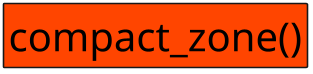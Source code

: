 @startuml
scale 1/2

skinparam Component {
    Style rectangle
    FontSize 80
    BorderThickness 3.2
    BackgroundColor OrangeRed
}

[compact_zone()]
@enduml
